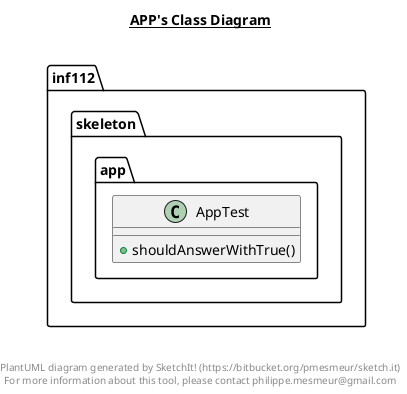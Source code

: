 @startuml

title __APP's Class Diagram__\n

  package inf112.skeleton.app {
    class AppTest {
        + shouldAnswerWithTrue()
    }
  }
  



right footer


PlantUML diagram generated by SketchIt! (https://bitbucket.org/pmesmeur/sketch.it)
For more information about this tool, please contact philippe.mesmeur@gmail.com
endfooter

@enduml
